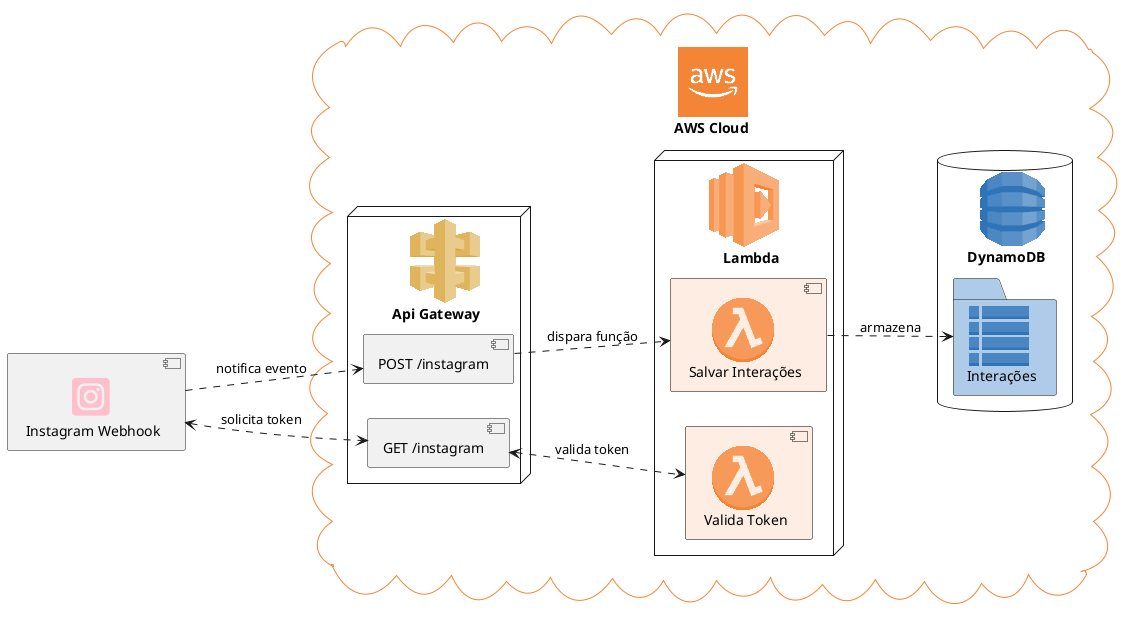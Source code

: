 @startuml instagram_webhook

!theme _none_

!include <tupadr3/common>
' !include <tupadr3/font-awesome-5/whatsapp_square>
!include <tupadr3/font-awesome-5/instagram_square>

!include <aws/common>
!include <aws/General/AWSCloud/AWSCloud>
!include <aws/ApplicationServices/AmazonAPIGateway/AmazonAPIGateway>
!include <aws/Compute/AWSLambda/AWSLambda>
!include <aws/Compute/AWSLambda/LambdaFunction/LambdaFunction>
!include <aws/Database/AmazonDynamoDB/AmazonDynamoDB>
!include <aws/Database/AmazonDynamoDB/table/table>

left to right direction

FA5_INSTAGRAM_SQUARE(instagramWebhook, "Instagram Webhook", component, Pink)

AWSCLOUD(AWS, "AWS Cloud", cloud) {

  AMAZONDYNAMODB(dynamoDB, "DynamoDB") {
    TABLE(notificationsTable, "Interações")
  }
  
  AWSLAMBDA(apiFunctions, "Lambda") {
    LAMBDAFUNCTION(saveNotificationLambda, "Salvar Interações")
    LAMBDAFUNCTION(validaTokenLambda, "Valida Token")
  }

  AMAZONAPIGATEWAY(api, "Api Gateway") {
    component ["POST /instagram"]
    component ["GET /instagram"]
  }

}

instagramWebhook ..> ["POST /instagram"] : notifica evento
instagramWebhook <..> ["GET /instagram"] : solicita token
["GET /instagram"] <..> validaTokenLambda : valida token
["POST /instagram"] ..> saveNotificationLambda : dispara função
saveNotificationLambda ..> notificationsTable : armazena

@enduml
